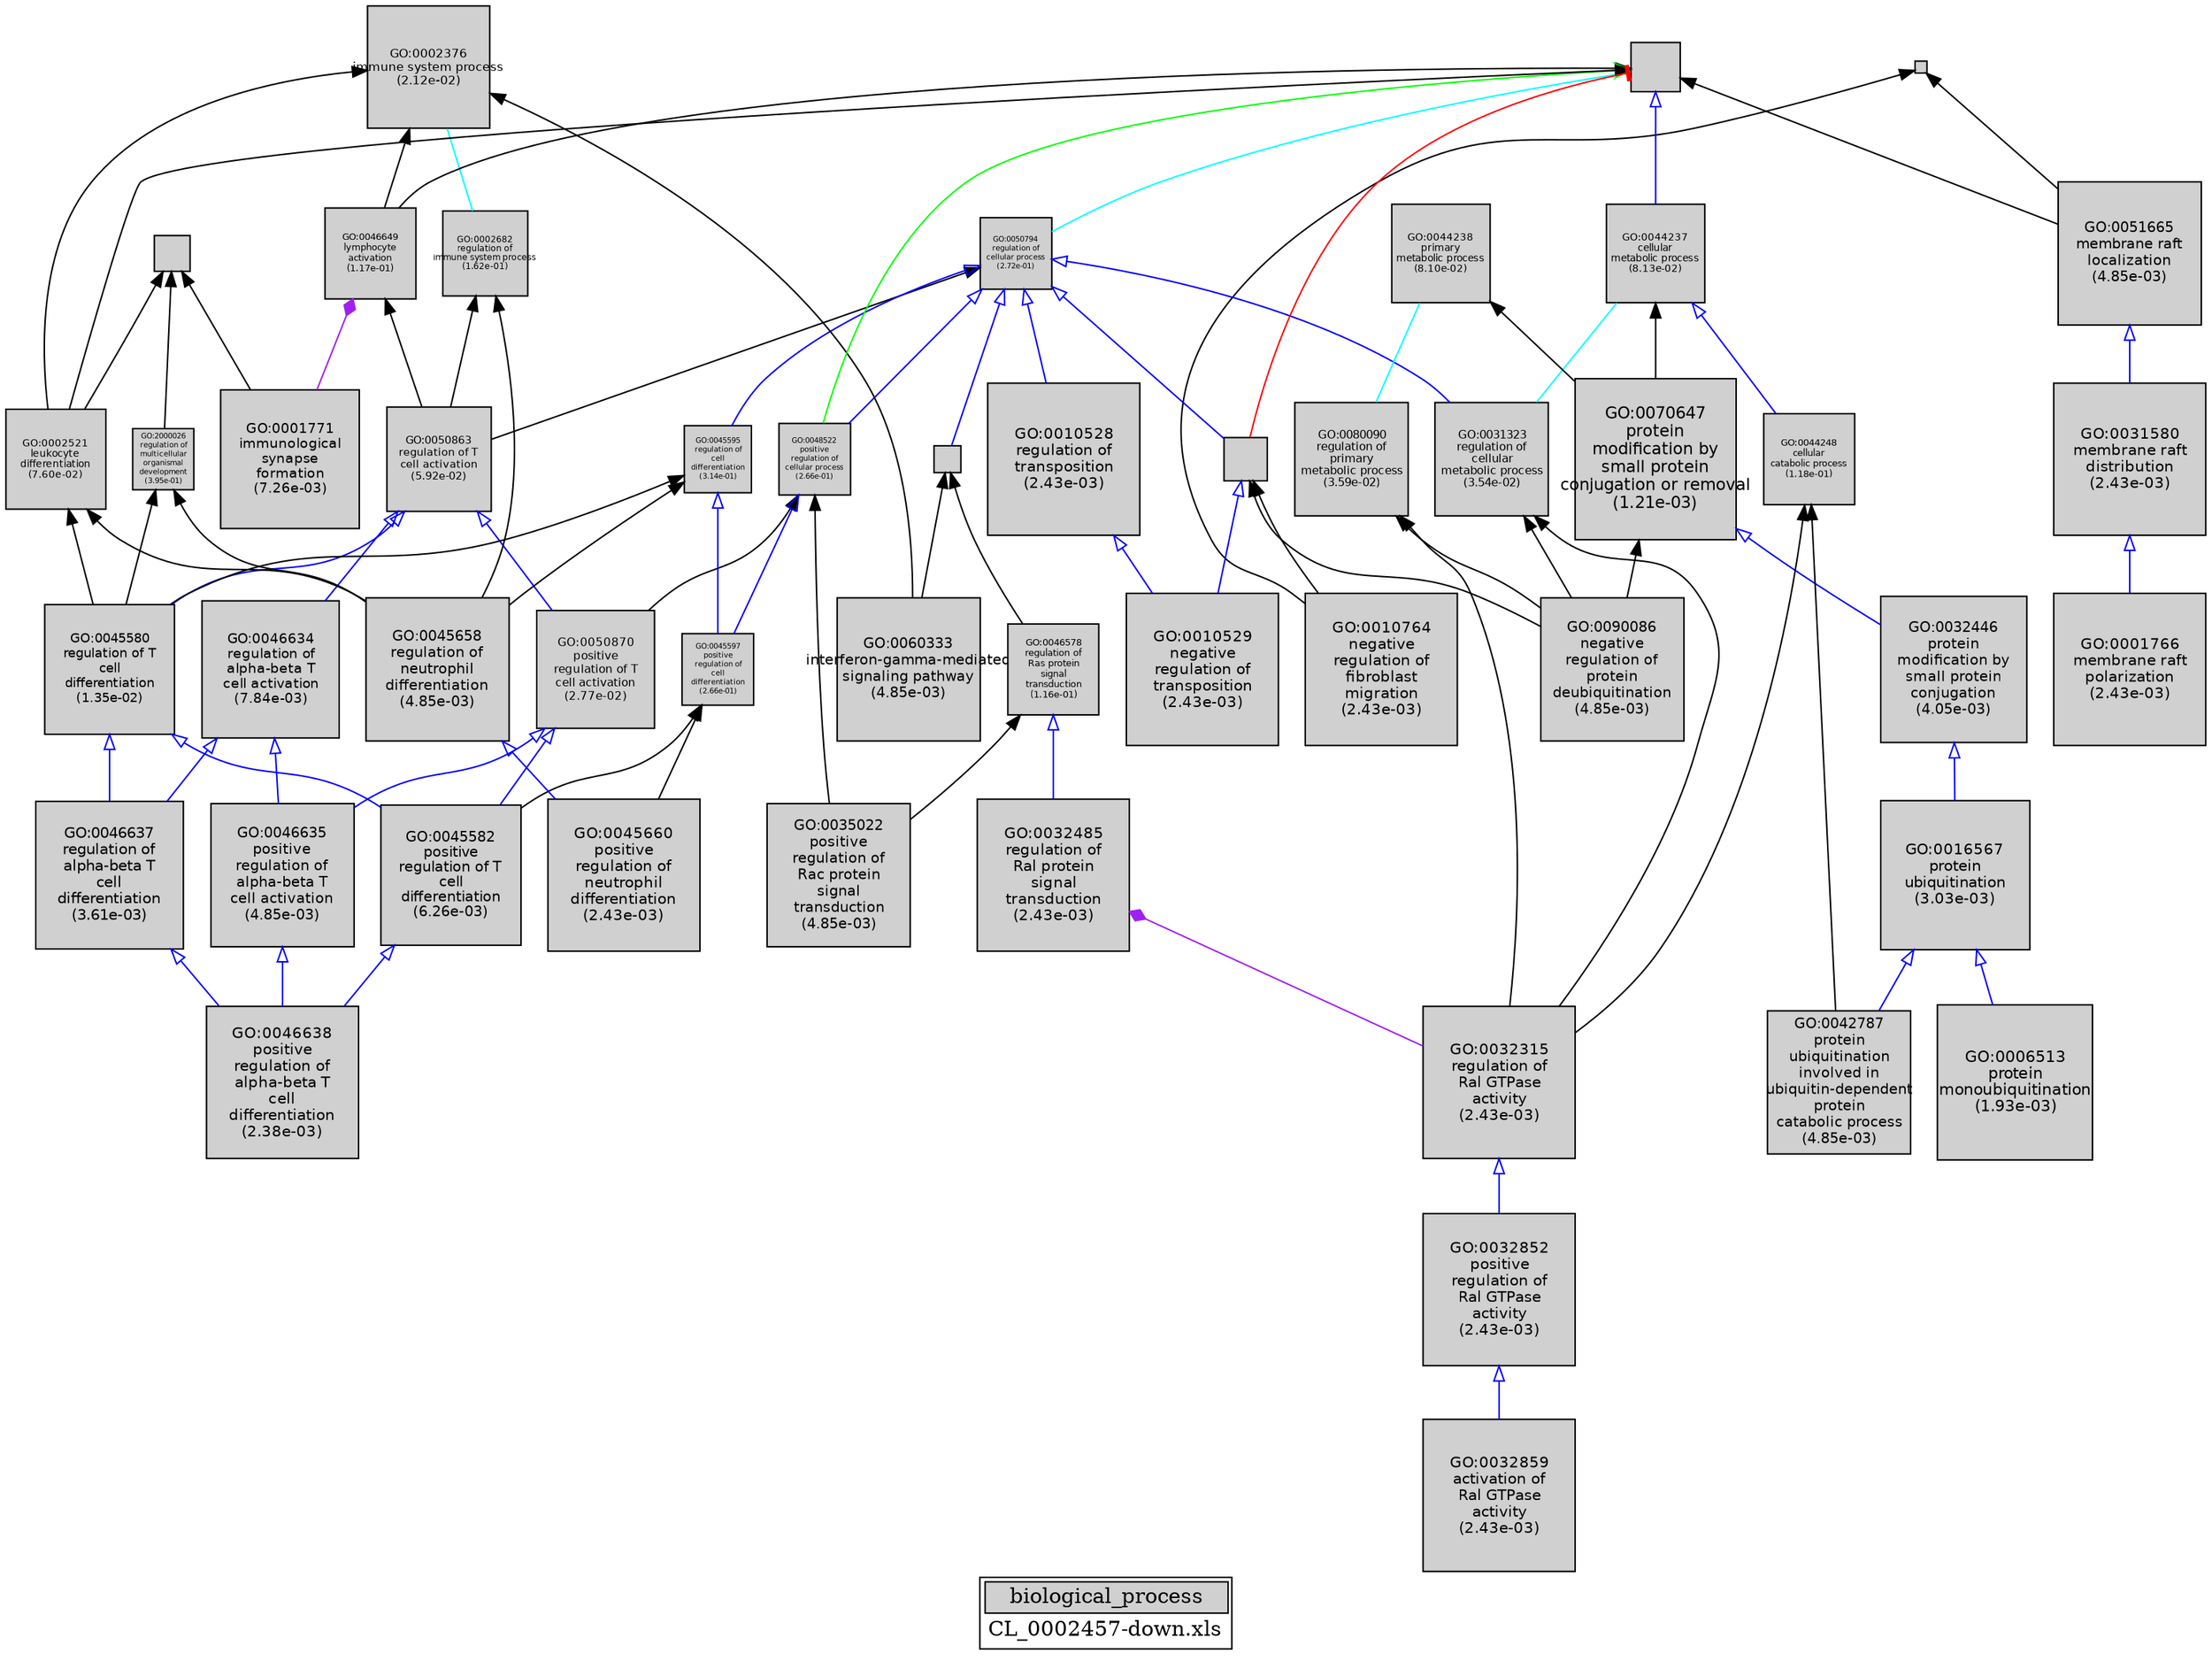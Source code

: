 digraph "biological_process" {
graph [ bgcolor = "#FFFFFF", label = <<TABLE COLOR="black" BGCOLOR="white"><TR><TD COLSPAN="2" BGCOLOR="#D0D0D0"><FONT COLOR="black">biological_process</FONT></TD></TR><TR><TD BORDER="0">CL_0002457-down.xls</TD></TR></TABLE>> ];
node [ fontname = "Helvetica" ];

subgraph "nodes" {

node [ style = "filled", fixedsize = "true", width = 1, shape = "box", fontsize = 9, fillcolor = "#D0D0D0", fontcolor = "black", color = "black" ];

"GO:0046638" [ URL = "#GO:0046638", label = <<TABLE BORDER="0"><TR><TD>GO:0046638<BR/>positive<BR/>regulation of<BR/>alpha-beta T<BR/>cell<BR/>differentiation<BR/>(2.38e-03)</TD></TR></TABLE>>, width = 1.42230635513, shape = "box", fontsize = 10.2406057569, height = 1.42230635513 ];
"GO:0031580" [ URL = "#GO:0031580", label = <<TABLE BORDER="0"><TR><TD>GO:0031580<BR/>membrane raft<BR/>distribution<BR/>(2.43e-03)</TD></TR></TABLE>>, width = 1.42030764941, shape = "box", fontsize = 10.2262150758, height = 1.42030764941 ];
"GO:0046635" [ URL = "#GO:0046635", label = <<TABLE BORDER="0"><TR><TD>GO:0046635<BR/>positive<BR/>regulation of<BR/>alpha-beta T<BR/>cell activation<BR/>(4.85e-03)</TD></TR></TABLE>>, width = 1.3364426469, shape = "box", fontsize = 9.6223870577, height = 1.3364426469 ];
"GO:0010528" [ URL = "#GO:0010528", label = <<TABLE BORDER="0"><TR><TD>GO:0010528<BR/>regulation of<BR/>transposition<BR/>(2.43e-03)</TD></TR></TABLE>>, width = 1.42030764941, shape = "box", fontsize = 10.2262150758, height = 1.42030764941 ];
"GO:0032501" [ URL = "#GO:0032501", label = "", width = 0.337786000962, shape = "box", height = 0.337786000962 ];
"GO:0001771" [ URL = "#GO:0001771", label = <<TABLE BORDER="0"><TR><TD>GO:0001771<BR/>immunological<BR/>synapse<BR/>formation<BR/>(7.26e-03)</TD></TR></TABLE>>, width = 1.28523949363, shape = "box", fontsize = 9.2537243541, height = 1.28523949363 ];
"GO:0032485" [ URL = "#GO:0032485", label = <<TABLE BORDER="0"><TR><TD>GO:0032485<BR/>regulation of<BR/>Ral protein<BR/>signal<BR/>transduction<BR/>(2.43e-03)</TD></TR></TABLE>>, width = 1.42030764941, shape = "box", fontsize = 10.2262150758, height = 1.42030764941 ];
"GO:0050863" [ URL = "#GO:0050863", label = <<TABLE BORDER="0"><TR><TD>GO:0050863<BR/>regulation of T<BR/>cell activation<BR/>(5.92e-02)</TD></TR></TABLE>>, width = 0.975774438317, shape = "box", fontsize = 7.02557595588, height = 0.975774438317 ];
"GO:2000026" [ URL = "#GO:2000026", label = <<TABLE BORDER="0"><TR><TD>GO:2000026<BR/>regulation of<BR/>multicellular<BR/>organismal<BR/>development<BR/>(3.95e-01)</TD></TR></TABLE>>, width = 0.565734612757, shape = "box", fontsize = 5.0, height = 0.565734612757 ];
"GO:0032446" [ URL = "#GO:0032446", label = <<TABLE BORDER="0"><TR><TD>GO:0032446<BR/>protein<BR/>modification by<BR/>small protein<BR/>conjugation<BR/>(4.05e-03)</TD></TR></TABLE>>, width = 1.35893930419, shape = "box", fontsize = 9.78436299015, height = 1.35893930419 ];
"GO:0051179" [ URL = "#GO:0051179", label = "", width = 0.115788340263, shape = "box", height = 0.115788340263 ];
"GO:0050870" [ URL = "#GO:0050870", label = <<TABLE BORDER="0"><TR><TD>GO:0050870<BR/>positive<BR/>regulation of T<BR/>cell activation<BR/>(2.77e-02)</TD></TR></TABLE>>, width = 1.0981165214, shape = "box", fontsize = 7.90643895405, height = 1.0981165214 ];
"GO:0050794" [ URL = "#GO:0050794", label = <<TABLE BORDER="0"><TR><TD>GO:0050794<BR/>regulation of<BR/>cellular process<BR/>(2.72e-01)</TD></TR></TABLE>>, width = 0.66603879623, shape = "box", fontsize = 5.0, height = 0.66603879623 ];
"GO:0070647" [ URL = "#GO:0070647", label = <<TABLE BORDER="0"><TR><TD>GO:0070647<BR/>protein<BR/>modification by<BR/>small protein<BR/>conjugation or removal<BR/>(1.21e-03)</TD></TR></TABLE>>, width = 1.5, shape = "box", fontsize = 10.8, height = 1.5 ];
"GO:0007165" [ URL = "#GO:0007165", label = "", width = 0.244574320392, shape = "box", height = 0.244574320392 ];
"GO:0010529" [ URL = "#GO:0010529", label = <<TABLE BORDER="0"><TR><TD>GO:0010529<BR/>negative<BR/>regulation of<BR/>transposition<BR/>(2.43e-03)</TD></TR></TABLE>>, width = 1.42030764941, shape = "box", fontsize = 10.2262150758, height = 1.42030764941 ];
"GO:0045582" [ URL = "#GO:0045582", label = <<TABLE BORDER="0"><TR><TD>GO:0045582<BR/>positive<BR/>regulation of T<BR/>cell<BR/>differentiation<BR/>(6.26e-03)</TD></TR></TABLE>>, width = 1.30424817793, shape = "box", fontsize = 9.39058688111, height = 1.30424817793 ];
"GO:0046649" [ URL = "#GO:0046649", label = <<TABLE BORDER="0"><TR><TD>GO:0046649<BR/>lymphocyte<BR/>activation<BR/>(1.17e-01)</TD></TR></TABLE>>, width = 0.851337993351, shape = "box", fontsize = 6.12963355212, height = 0.851337993351 ];
"GO:0048522" [ URL = "#GO:0048522", label = <<TABLE BORDER="0"><TR><TD>GO:0048522<BR/>positive<BR/>regulation of<BR/>cellular process<BR/>(2.66e-01)</TD></TR></TABLE>>, width = 0.672283254267, shape = "box", fontsize = 5.0, height = 0.672283254267 ];
"GO:0042787" [ URL = "#GO:0042787", label = <<TABLE BORDER="0"><TR><TD>GO:0042787<BR/>protein<BR/>ubiquitination<BR/>involved in<BR/>ubiquitin-dependent<BR/>protein<BR/>catabolic process<BR/>(4.85e-03)</TD></TR></TABLE>>, width = 1.3364426469, shape = "box", fontsize = 9.6223870577, height = 1.3364426469 ];
"GO:0032852" [ URL = "#GO:0032852", label = <<TABLE BORDER="0"><TR><TD>GO:0032852<BR/>positive<BR/>regulation of<BR/>Ral GTPase<BR/>activity<BR/>(2.43e-03)</TD></TR></TABLE>>, width = 1.42030764941, shape = "box", fontsize = 10.2262150758, height = 1.42030764941 ];
"GO:0016567" [ URL = "#GO:0016567", label = <<TABLE BORDER="0"><TR><TD>GO:0016567<BR/>protein<BR/>ubiquitination<BR/>(3.03e-03)</TD></TR></TABLE>>, width = 1.39386749647, shape = "box", fontsize = 10.0358459746, height = 1.39386749647 ];
"GO:0044248" [ URL = "#GO:0044248", label = <<TABLE BORDER="0"><TR><TD>GO:0044248<BR/>cellular<BR/>catabolic process<BR/>(1.18e-01)</TD></TR></TABLE>>, width = 0.85011835658, shape = "box", fontsize = 6.12085216737, height = 0.85011835658 ];
"GO:0035022" [ URL = "#GO:0035022", label = <<TABLE BORDER="0"><TR><TD>GO:0035022<BR/>positive<BR/>regulation of<BR/>Rac protein<BR/>signal<BR/>transduction<BR/>(4.85e-03)</TD></TR></TABLE>>, width = 1.33664063334, shape = "box", fontsize = 9.62381256002, height = 1.33664063334 ];
"GO:0032859" [ URL = "#GO:0032859", label = <<TABLE BORDER="0"><TR><TD>GO:0032859<BR/>activation of<BR/>Ral GTPase<BR/>activity<BR/>(2.43e-03)</TD></TR></TABLE>>, width = 1.42030764941, shape = "box", fontsize = 10.2262150758, height = 1.42030764941 ];
"GO:0001766" [ URL = "#GO:0001766", label = <<TABLE BORDER="0"><TR><TD>GO:0001766<BR/>membrane raft<BR/>polarization<BR/>(2.43e-03)</TD></TR></TABLE>>, width = 1.42030764941, shape = "box", fontsize = 10.2262150758, height = 1.42030764941 ];
"GO:0046634" [ URL = "#GO:0046634", label = <<TABLE BORDER="0"><TR><TD>GO:0046634<BR/>regulation of<BR/>alpha-beta T<BR/>cell activation<BR/>(7.84e-03)</TD></TR></TABLE>>, width = 1.27527670046, shape = "box", fontsize = 9.18199224335, height = 1.27527670046 ];
"GO:0080090" [ URL = "#GO:0080090", label = <<TABLE BORDER="0"><TR><TD>GO:0080090<BR/>regulation of<BR/>primary<BR/>metabolic process<BR/>(3.59e-02)</TD></TR></TABLE>>, width = 1.05800289454, shape = "box", fontsize = 7.61762084068, height = 1.05800289454 ];
"GO:0044237" [ URL = "#GO:0044237", label = <<TABLE BORDER="0"><TR><TD>GO:0044237<BR/>cellular<BR/>metabolic process<BR/>(8.13e-02)</TD></TR></TABLE>>, width = 0.91998490782, shape = "box", fontsize = 6.6238913363, height = 0.91998490782 ];
"GO:0031323" [ URL = "#GO:0031323", label = <<TABLE BORDER="0"><TR><TD>GO:0031323<BR/>regulation of<BR/>cellular<BR/>metabolic process<BR/>(3.54e-02)</TD></TR></TABLE>>, width = 1.06008420753, shape = "box", fontsize = 7.63260629425, height = 1.06008420753 ];
"GO:0045595" [ URL = "#GO:0045595", label = <<TABLE BORDER="0"><TR><TD>GO:0045595<BR/>regulation of<BR/>cell<BR/>differentiation<BR/>(3.14e-01)</TD></TR></TABLE>>, width = 0.629273863666, shape = "box", fontsize = 5.0, height = 0.629273863666 ];
"GO:0045597" [ URL = "#GO:0045597", label = <<TABLE BORDER="0"><TR><TD>GO:0045597<BR/>positive<BR/>regulation of<BR/>cell<BR/>differentiation<BR/>(2.66e-01)</TD></TR></TABLE>>, width = 0.672064435266, shape = "box", fontsize = 5.0, height = 0.672064435266 ];
"GO:0010764" [ URL = "#GO:0010764", label = <<TABLE BORDER="0"><TR><TD>GO:0010764<BR/>negative<BR/>regulation of<BR/>fibroblast<BR/>migration<BR/>(2.43e-03)</TD></TR></TABLE>>, width = 1.42030764941, shape = "box", fontsize = 10.2262150758, height = 1.42030764941 ];
"GO:0046637" [ URL = "#GO:0046637", label = <<TABLE BORDER="0"><TR><TD>GO:0046637<BR/>regulation of<BR/>alpha-beta T<BR/>cell<BR/>differentiation<BR/>(3.61e-03)</TD></TR></TABLE>>, width = 1.37277806305, shape = "box", fontsize = 9.88400205397, height = 1.37277806305 ];
"GO:0002376" [ URL = "#GO:0002376", label = <<TABLE BORDER="0"><TR><TD>GO:0002376<BR/>immune system process<BR/>(2.12e-02)</TD></TR></TABLE>>, width = 1.13784901734, shape = "box", fontsize = 8.19251292487, height = 1.13784901734 ];
"GO:0002521" [ URL = "#GO:0002521", label = <<TABLE BORDER="0"><TR><TD>GO:0002521<BR/>leukocyte<BR/>differentiation<BR/>(7.60e-02)</TD></TR></TABLE>>, width = 0.9322775662, shape = "box", fontsize = 6.71239847664, height = 0.9322775662 ];
"GO:0090086" [ URL = "#GO:0090086", label = <<TABLE BORDER="0"><TR><TD>GO:0090086<BR/>negative<BR/>regulation of<BR/>protein<BR/>deubiquitination<BR/>(4.85e-03)</TD></TR></TABLE>>, width = 1.33664063334, shape = "box", fontsize = 9.62381256002, height = 1.33664063334 ];
"GO:0060333" [ URL = "#GO:0060333", label = <<TABLE BORDER="0"><TR><TD>GO:0060333<BR/>interferon-gamma-mediated<BR/>signaling pathway<BR/>(4.85e-03)</TD></TR></TABLE>>, width = 1.33664063334, shape = "box", fontsize = 9.62381256002, height = 1.33664063334 ];
"GO:0051665" [ URL = "#GO:0051665", label = <<TABLE BORDER="0"><TR><TD>GO:0051665<BR/>membrane raft<BR/>localization<BR/>(4.85e-03)</TD></TR></TABLE>>, width = 1.33664063334, shape = "box", fontsize = 9.62381256002, height = 1.33664063334 ];
"GO:0006513" [ URL = "#GO:0006513", label = <<TABLE BORDER="0"><TR><TD>GO:0006513<BR/>protein<BR/>monoubiquitination<BR/>(1.93e-03)</TD></TR></TABLE>>, width = 1.44670493996, shape = "box", fontsize = 10.4162755677, height = 1.44670493996 ];
"GO:0045580" [ URL = "#GO:0045580", label = <<TABLE BORDER="0"><TR><TD>GO:0045580<BR/>regulation of T<BR/>cell<BR/>differentiation<BR/>(1.35e-02)</TD></TR></TABLE>>, width = 1.20214181227, shape = "box", fontsize = 8.65542104832, height = 1.20214181227 ];
"GO:0002682" [ URL = "#GO:0002682", label = <<TABLE BORDER="0"><TR><TD>GO:0002682<BR/>regulation of<BR/>immune system process<BR/>(1.62e-01)</TD></TR></TABLE>>, width = 0.785170953097, shape = "box", fontsize = 5.6532308623, height = 0.785170953097 ];
"GO:0009987" [ URL = "#GO:0009987", label = "", width = 0.464281237829, shape = "box", height = 0.464281237829 ];
"GO:0032315" [ URL = "#GO:0032315", label = <<TABLE BORDER="0"><TR><TD>GO:0032315<BR/>regulation of<BR/>Ral GTPase<BR/>activity<BR/>(2.43e-03)</TD></TR></TABLE>>, width = 1.42030764941, shape = "box", fontsize = 10.2262150758, height = 1.42030764941 ];
"GO:0046578" [ URL = "#GO:0046578", label = <<TABLE BORDER="0"><TR><TD>GO:0046578<BR/>regulation of<BR/>Ras protein<BR/>signal<BR/>transduction<BR/>(1.16e-01)</TD></TR></TABLE>>, width = 0.852666632247, shape = "box", fontsize = 6.13919975218, height = 0.852666632247 ];
"GO:0048523" [ URL = "#GO:0048523", label = "", width = 0.403812884224, shape = "box", height = 0.403812884224 ];
"GO:0045658" [ URL = "#GO:0045658", label = <<TABLE BORDER="0"><TR><TD>GO:0045658<BR/>regulation of<BR/>neutrophil<BR/>differentiation<BR/>(4.85e-03)</TD></TR></TABLE>>, width = 1.33664063334, shape = "box", fontsize = 9.62381256002, height = 1.33664063334 ];
"GO:0045660" [ URL = "#GO:0045660", label = <<TABLE BORDER="0"><TR><TD>GO:0045660<BR/>positive<BR/>regulation of<BR/>neutrophil<BR/>differentiation<BR/>(2.43e-03)</TD></TR></TABLE>>, width = 1.42030764941, shape = "box", fontsize = 10.2262150758, height = 1.42030764941 ];
"GO:0044238" [ URL = "#GO:0044238", label = <<TABLE BORDER="0"><TR><TD>GO:0044238<BR/>primary<BR/>metabolic process<BR/>(8.10e-02)</TD></TR></TABLE>>, width = 0.920819979175, shape = "box", fontsize = 6.62990385006, height = 0.920819979175 ];
}
subgraph "edges" {


edge [ dir = "back", weight = 1 ];
subgraph "regulates" {


edge [ color = "cyan", arrowtail = "none" ];
subgraph "positive" {


edge [ color = "green", arrowtail = "vee" ];
"GO:0009987" -> "GO:0048522";
}
subgraph "negative" {


edge [ color = "red", arrowtail = "tee" ];
"GO:0009987" -> "GO:0048523";
}
"GO:0009987" -> "GO:0050794";
"GO:0044237" -> "GO:0031323";
"GO:0044238" -> "GO:0080090";
"GO:0002376" -> "GO:0002682";
}
subgraph "part_of" {


edge [ color = "purple", arrowtail = "diamond", weight = 2.5 ];
"GO:0046649" -> "GO:0001771";
"GO:0032485" -> "GO:0032315";
}
subgraph "is_a" {


edge [ color = "blue", arrowtail = "empty", weight = 5.0 ];
"GO:0045580" -> "GO:0046637";
"GO:0070647" -> "GO:0032446";
"GO:0045580" -> "GO:0045582";
"GO:0051665" -> "GO:0031580";
"GO:0031580" -> "GO:0001766";
"GO:0046634" -> "GO:0046637";
"GO:0050794" -> "GO:0007165";
"GO:0050863" -> "GO:0045580";
"GO:0009987" -> "GO:0044237";
"GO:0048523" -> "GO:0010529";
"GO:0050794" -> "GO:0010528";
"GO:0050794" -> "GO:0048523";
"GO:0010528" -> "GO:0010529";
"GO:0050794" -> "GO:0048522";
"GO:0046637" -> "GO:0046638";
"GO:0046578" -> "GO:0032485";
"GO:0016567" -> "GO:0006513";
"GO:0045595" -> "GO:0045597";
"GO:0050870" -> "GO:0046635";
"GO:0050794" -> "GO:0045595";
"GO:0044237" -> "GO:0044248";
"GO:0046634" -> "GO:0046635";
"GO:0050863" -> "GO:0050870";
"GO:0032852" -> "GO:0032859";
"GO:0048522" -> "GO:0045597";
"GO:0050863" -> "GO:0046634";
"GO:0045658" -> "GO:0045660";
"GO:0032446" -> "GO:0016567";
"GO:0050870" -> "GO:0045582";
"GO:0032315" -> "GO:0032852";
"GO:0016567" -> "GO:0042787";
"GO:0045582" -> "GO:0046638";
"GO:0050794" -> "GO:0031323";
"GO:0046635" -> "GO:0046638";
}
"GO:0044248" -> "GO:0042787";
"GO:0002682" -> "GO:0045658";
"GO:0045595" -> "GO:0045658";
"GO:0009987" -> "GO:0046649";
"GO:0002376" -> "GO:0002521";
"GO:0007165" -> "GO:0060333";
"GO:2000026" -> "GO:0045580";
"GO:0002521" -> "GO:0045580";
"GO:0051179" -> "GO:0051665";
"GO:0048523" -> "GO:0010764";
"GO:0070647" -> "GO:0090086";
"GO:0007165" -> "GO:0046578";
"GO:0002376" -> "GO:0060333";
"GO:0002682" -> "GO:0050863";
"GO:0002376" -> "GO:0046649";
"GO:0045597" -> "GO:0045660";
"GO:0050794" -> "GO:0050863";
"GO:0032501" -> "GO:0002521";
"GO:0045595" -> "GO:0045580";
"GO:0048522" -> "GO:0035022";
"GO:0009987" -> "GO:0002521";
"GO:0080090" -> "GO:0090086";
"GO:0046578" -> "GO:0035022";
"GO:0046649" -> "GO:0050863";
"GO:0048522" -> "GO:0050870";
"GO:0048523" -> "GO:0090086";
"GO:0044237" -> "GO:0070647";
"GO:0080090" -> "GO:0032315";
"GO:0032501" -> "GO:2000026";
"GO:0002521" -> "GO:0045658";
"GO:2000026" -> "GO:0045658";
"GO:0045597" -> "GO:0045582";
"GO:0031323" -> "GO:0090086";
"GO:0051179" -> "GO:0010764";
"GO:0031323" -> "GO:0032315";
"GO:0009987" -> "GO:0051665";
"GO:0032501" -> "GO:0001771";
"GO:0044238" -> "GO:0070647";
"GO:0044248" -> "GO:0032315";
}
}
